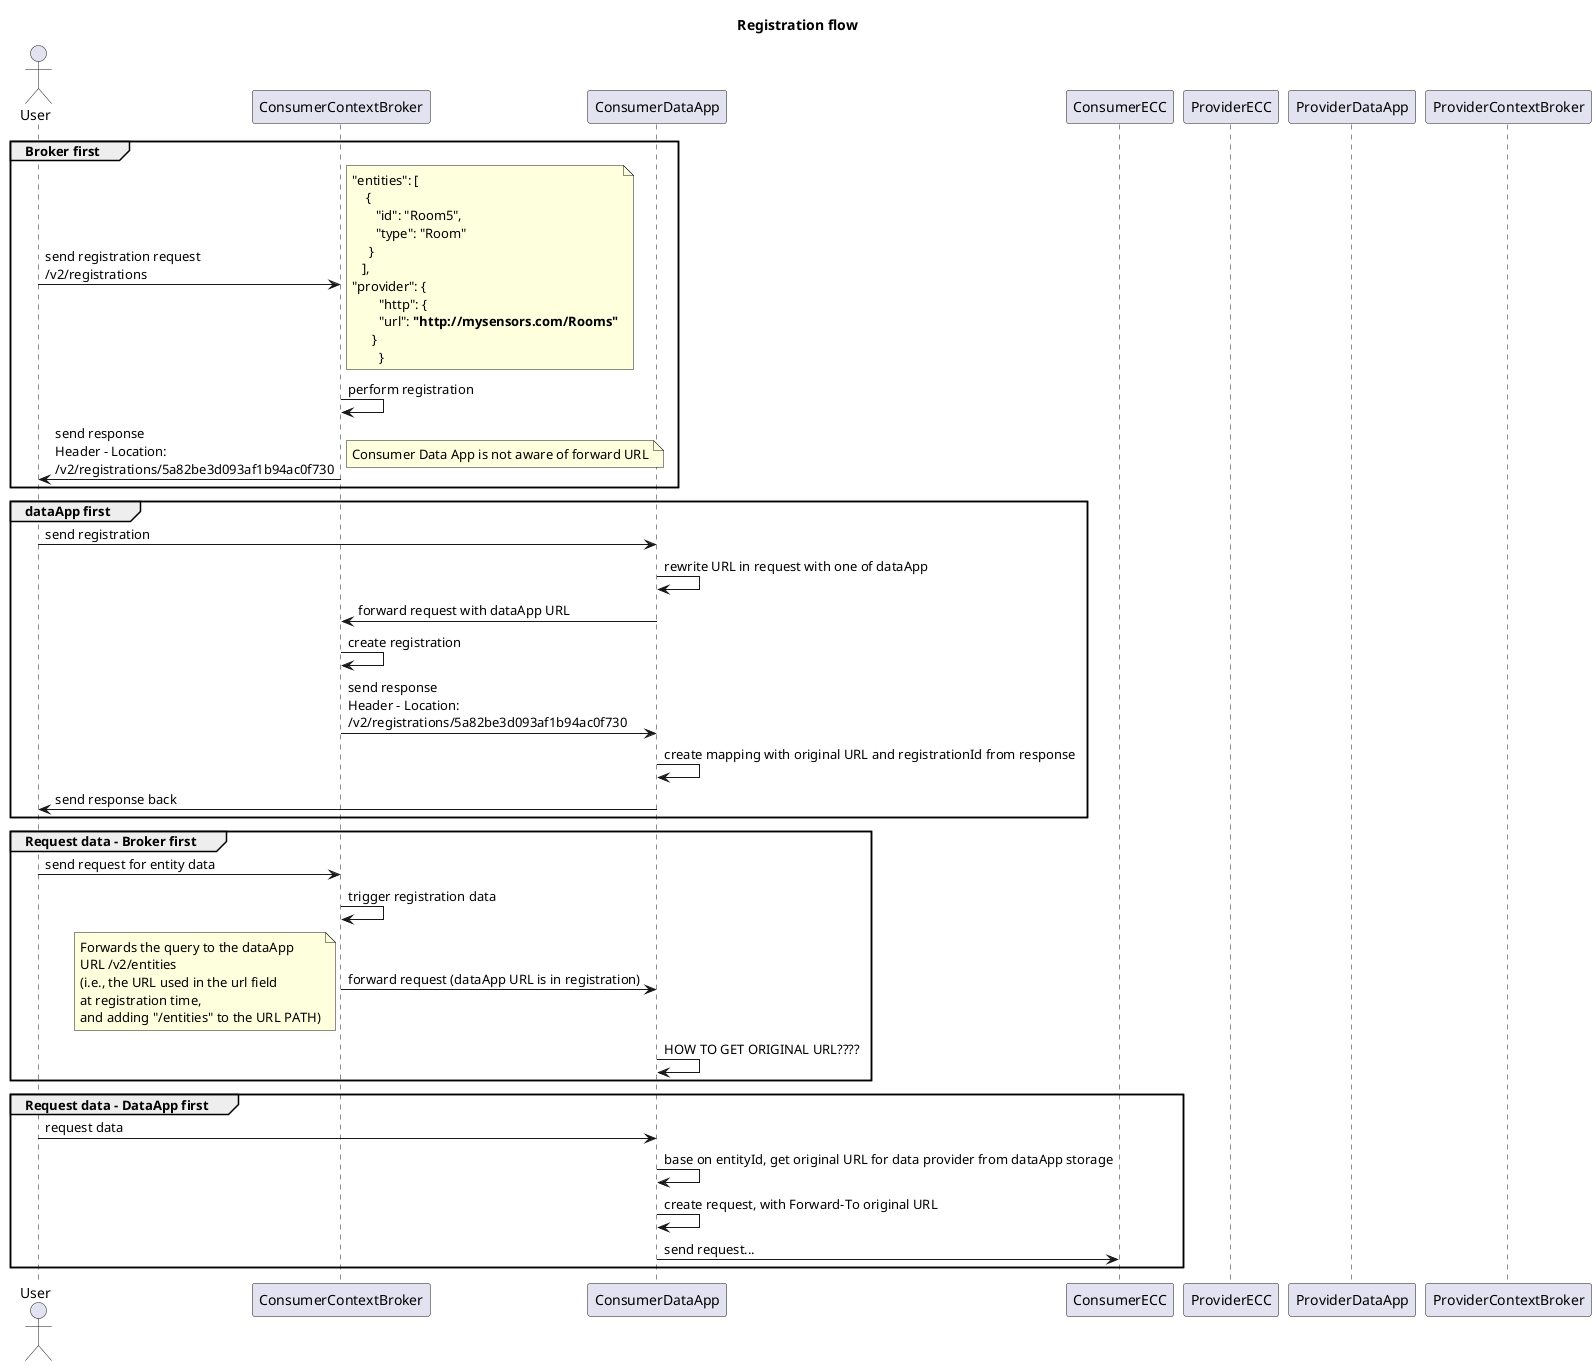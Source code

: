 @startuml

title Registration flow

actor User

participant ConsumerContextBroker as CCB
participant ConsumerDataApp as CDA
participant ConsumerECC as CECC
participant ProviderECC as PECC
participant ProviderDataApp as PDA
participant ProviderContextBroker as PCB

group Broker first
	User -> CCB : send registration request\n/v2/registrations
	note right
		"entities": [
	     {
	        "id": "Room5",
	        "type": "Room"
	      }
	    ],
		"provider": {
	    	"http": {
	      	"url": **"http://mysensors.com/Rooms"**
	       }
	  	}
	end note
	CCB -> CCB : perform registration
	CCB -> User : send response\nHeader - Location:\n/v2/registrations/5a82be3d093af1b94ac0f730
	note right
		Consumer Data App is not aware of forward URL
	end note
end group

group dataApp first
	User -> CDA : send registration
	CDA -> CDA : rewrite URL in request with one of dataApp
	CDA -> CCB : forward request with dataApp URL
	CCB -> CCB : create registration
	CCB -> CDA : send response\nHeader - Location:\n/v2/registrations/5a82be3d093af1b94ac0f730
	CDA -> CDA : create mapping with original URL and registrationId from response
	CDA -> User : send response back
end group

group Request data - Broker first
	User -> CCB : send request for entity data
	CCB -> CCB : trigger registration data
	CCB -> CDA : forward request (dataApp URL is in registration)
	note left
		Forwards the query to the dataApp 
		URL /v2/entities
		(i.e., the URL used in the url field 
		at registration time,
		and adding "/entities" to the URL PATH)
	end note
	CDA -> CDA : HOW TO GET ORIGINAL URL????
end group

group Request data - DataApp first

	User -> CDA : request data
	CDA -> CDA : base on entityId, get original URL for data provider from dataApp storage
	CDA -> CDA : create request, with Forward-To original URL
	CDA -> CECC : send request...
end group

@enduml